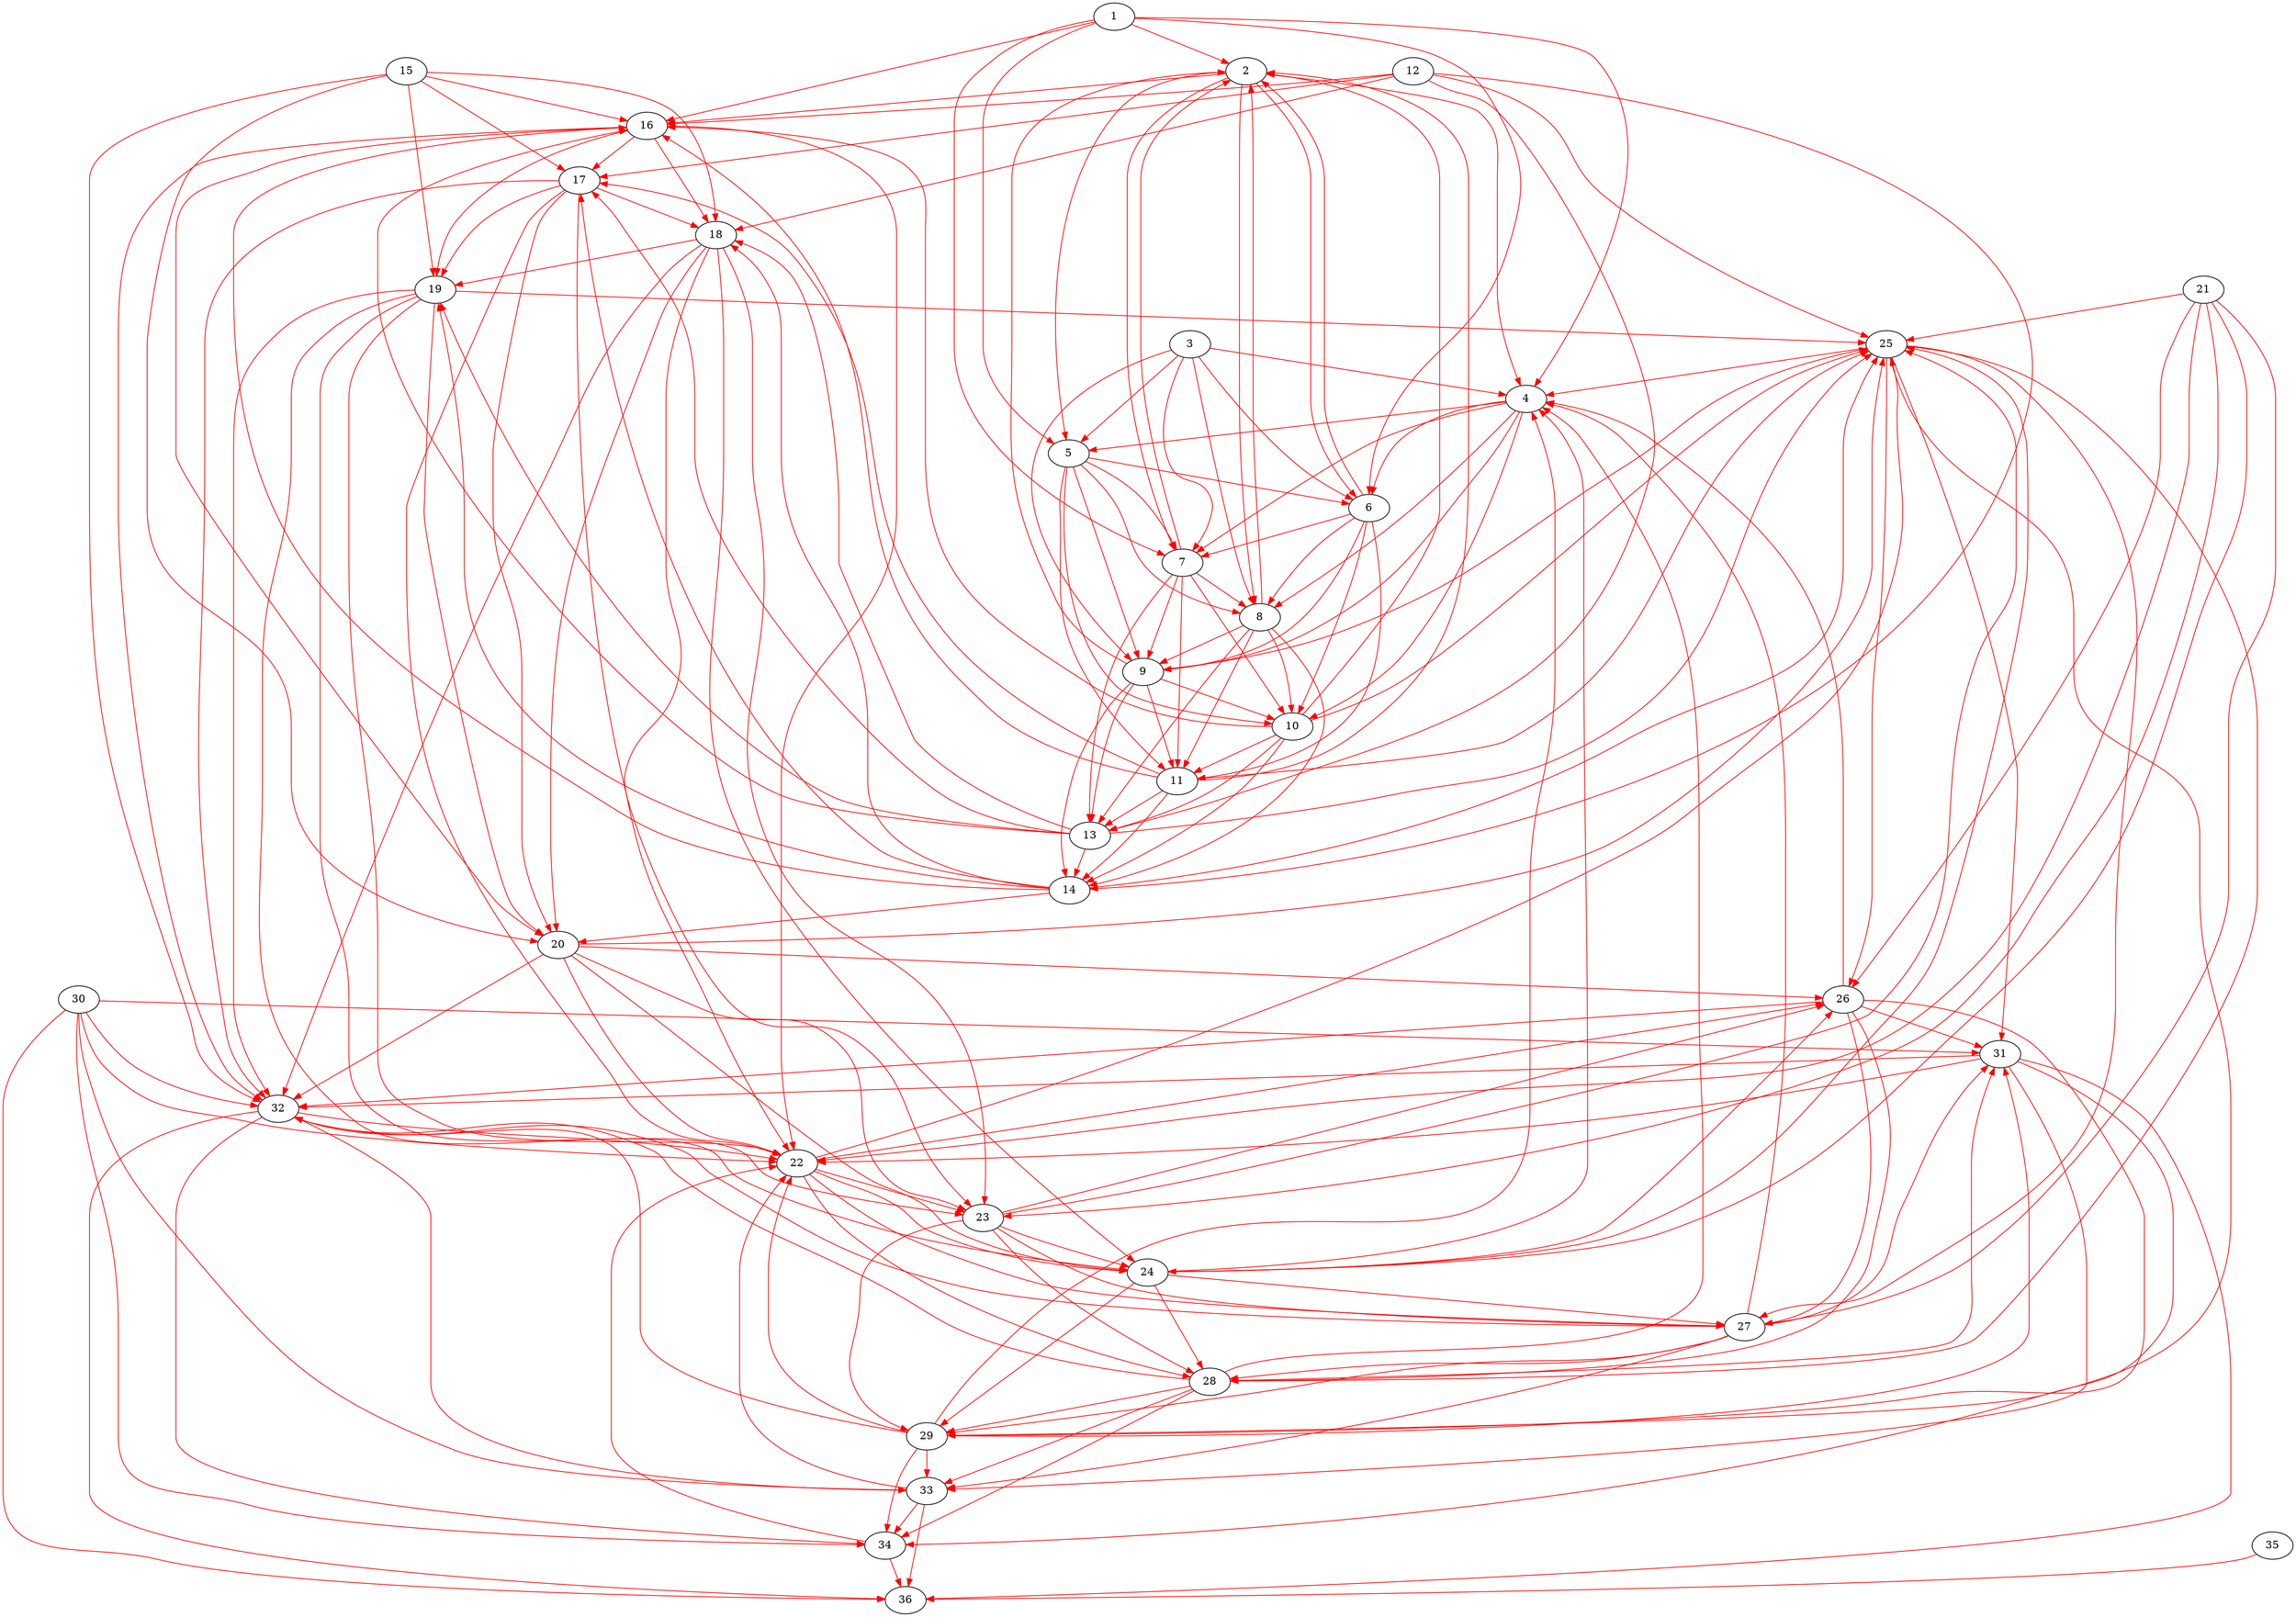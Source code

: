 digraph g {
edge [color = red]
  1 -> 2
  1 -> 16
  1 -> 4
  1 -> 5
  1 -> 6
  1 -> 7
  2 -> 16
  2 -> 4
  2 -> 5
  2 -> 6
  2 -> 7
  2 -> 8
  3 -> 4
  3 -> 5
  3 -> 6
  3 -> 7
  3 -> 8
  3 -> 9
  4 -> 5
  4 -> 6
  4 -> 7
  4 -> 8
  4 -> 9
  4 -> 10
  5 -> 6
  5 -> 7
  5 -> 8
  5 -> 9
  5 -> 10
  5 -> 11
  6 -> 7
  6 -> 8
  6 -> 9
  6 -> 10
  6 -> 11
  6 -> 2
  7 -> 8
  7 -> 9
  7 -> 10
  7 -> 11
  7 -> 2
  7 -> 13
  8 -> 9
  8 -> 10
  8 -> 11
  8 -> 2
  8 -> 13
  8 -> 14
  9 -> 10
  9 -> 11
  9 -> 2
  9 -> 13
  9 -> 14
  9 -> 25
  10 -> 11
  10 -> 2
  10 -> 13
  10 -> 14
  10 -> 25
  10 -> 16
  11 -> 2
  11 -> 13
  11 -> 14
  11 -> 25
  11 -> 16
  11 -> 17
  12 -> 13
  12 -> 14
  12 -> 25
  12 -> 16
  12 -> 17
  12 -> 18
  13 -> 14
  13 -> 25
  13 -> 16
  13 -> 17
  13 -> 18
  13 -> 19
  14 -> 25
  14 -> 16
  14 -> 17
  14 -> 18
  14 -> 19
  14 -> 20
  15 -> 16
  15 -> 17
  15 -> 18
  15 -> 19
  15 -> 20
  15 -> 32
  16 -> 17
  16 -> 18
  16 -> 19
  16 -> 20
  16 -> 32
  16 -> 22
  17 -> 18
  17 -> 19
  17 -> 20
  17 -> 32
  17 -> 22
  17 -> 23
  18 -> 19
  18 -> 20
  18 -> 32
  18 -> 22
  18 -> 23
  18 -> 24
  19 -> 20
  19 -> 32
  19 -> 22
  19 -> 23
  19 -> 24
  19 -> 25
  20 -> 32
  20 -> 22
  20 -> 23
  20 -> 24
  20 -> 25
  20 -> 26
  21 -> 22
  21 -> 23
  21 -> 24
  21 -> 25
  21 -> 26
  21 -> 27
  22 -> 23
  22 -> 24
  22 -> 25
  22 -> 26
  22 -> 27
  22 -> 28
  23 -> 24
  23 -> 25
  23 -> 26
  23 -> 27
  23 -> 28
  23 -> 29
  24 -> 25
  24 -> 26
  24 -> 27
  24 -> 28
  24 -> 29
  24 -> 4
  25 -> 26
  25 -> 27
  25 -> 28
  25 -> 29
  25 -> 4
  25 -> 31
  26 -> 27
  26 -> 28
  26 -> 29
  26 -> 4
  26 -> 31
  26 -> 32
  27 -> 28
  27 -> 29
  27 -> 4
  27 -> 31
  27 -> 32
  27 -> 33
  28 -> 29
  28 -> 4
  28 -> 31
  28 -> 32
  28 -> 33
  28 -> 34
  29 -> 4
  29 -> 31
  29 -> 32
  29 -> 33
  29 -> 34
  29 -> 22
  30 -> 31
  30 -> 32
  30 -> 33
  30 -> 34
  30 -> 22
  30 -> 36
  31 -> 32
  31 -> 33
  31 -> 34
  31 -> 22
  31 -> 36
  32 -> 33
  32 -> 34
  32 -> 22
  32 -> 36
  33 -> 34
  33 -> 22
  33 -> 36
  34 -> 22
  34 -> 36
  35 -> 36
}